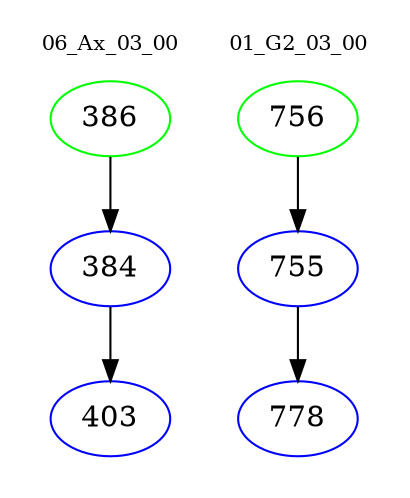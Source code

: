 digraph{
subgraph cluster_0 {
color = white
label = "06_Ax_03_00";
fontsize=10;
T0_386 [label="386", color="green"]
T0_386 -> T0_384 [color="black"]
T0_384 [label="384", color="blue"]
T0_384 -> T0_403 [color="black"]
T0_403 [label="403", color="blue"]
}
subgraph cluster_1 {
color = white
label = "01_G2_03_00";
fontsize=10;
T1_756 [label="756", color="green"]
T1_756 -> T1_755 [color="black"]
T1_755 [label="755", color="blue"]
T1_755 -> T1_778 [color="black"]
T1_778 [label="778", color="blue"]
}
}
